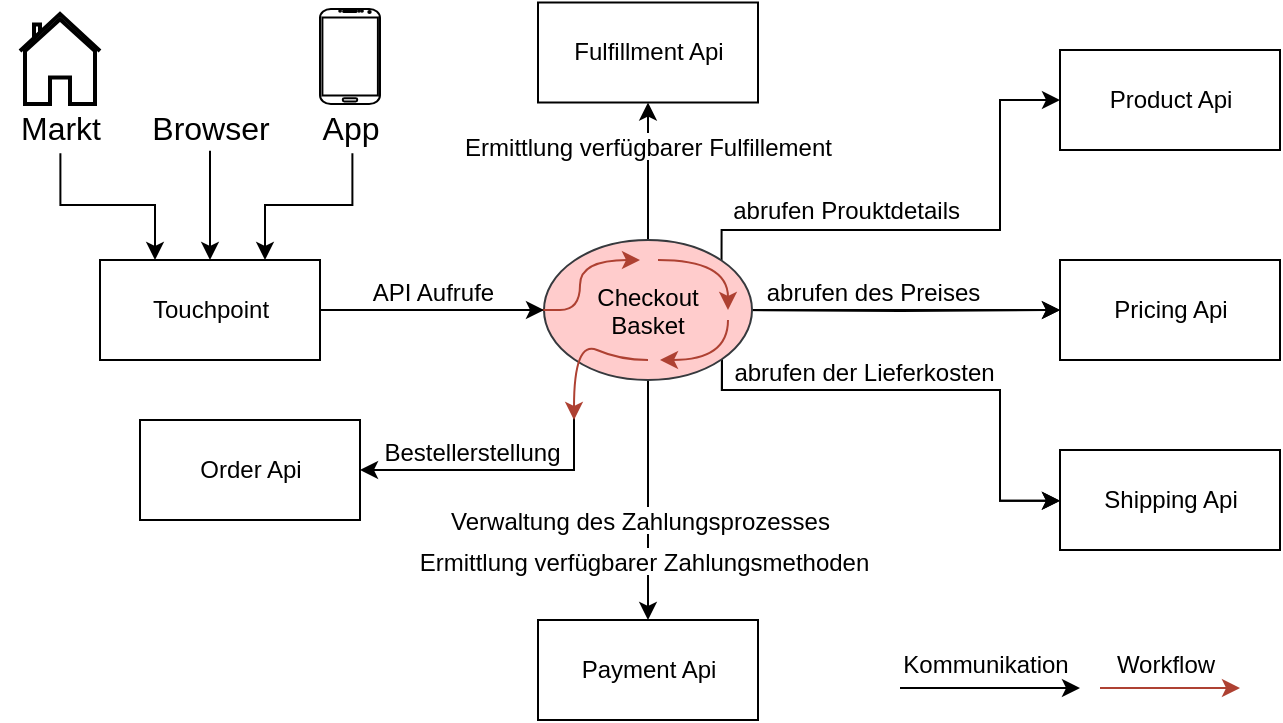 <mxfile version="16.5.1" type="device"><diagram id="prtHgNgQTEPvFCAcTncT" name="Page-1"><mxGraphModel dx="677" dy="412" grid="1" gridSize="10" guides="1" tooltips="1" connect="1" arrows="1" fold="1" page="1" pageScale="1" pageWidth="827" pageHeight="1169" math="0" shadow="0"><root><mxCell id="0"/><mxCell id="1" parent="0"/><mxCell id="wJpsp2j2_0Sz4GfoRF5--32" style="edgeStyle=orthogonalEdgeStyle;rounded=0;orthogonalLoop=1;jettySize=auto;html=1;fontSize=12;fontColor=#000000;strokeColor=#000000;" parent="1" source="wJpsp2j2_0Sz4GfoRF5--3" target="wJpsp2j2_0Sz4GfoRF5--31" edge="1"><mxGeometry relative="1" as="geometry"/></mxCell><mxCell id="wJpsp2j2_0Sz4GfoRF5--33" value="Verwaltung des Zahlungsprozesses" style="edgeLabel;align=center;verticalAlign=middle;resizable=0;points=[];fontSize=12;fontColor=default;labelBackgroundColor=#FFFFFF;" parent="wJpsp2j2_0Sz4GfoRF5--32" vertex="1" connectable="0"><mxGeometry x="-0.176" y="4" relative="1" as="geometry"><mxPoint x="-8" y="20" as="offset"/></mxGeometry></mxCell><mxCell id="phSwW2FD8JHcuOVCgai7-17" value="Ermittlung verfügbarer Zahlungsmethoden" style="edgeLabel;align=center;verticalAlign=middle;resizable=0;points=[];fontColor=default;labelBackgroundColor=#FFFFFF;fontSize=12;" parent="wJpsp2j2_0Sz4GfoRF5--32" vertex="1" connectable="0"><mxGeometry x="0.634" y="1" relative="1" as="geometry"><mxPoint x="-3" y="-8" as="offset"/></mxGeometry></mxCell><mxCell id="wJpsp2j2_0Sz4GfoRF5--26" style="edgeStyle=orthogonalEdgeStyle;rounded=0;orthogonalLoop=1;jettySize=auto;html=1;fontSize=12;fontColor=#000000;strokeColor=#000000;" parent="1" target="wJpsp2j2_0Sz4GfoRF5--25" edge="1"><mxGeometry relative="1" as="geometry"><mxPoint x="480" y="415" as="sourcePoint"/></mxGeometry></mxCell><mxCell id="wJpsp2j2_0Sz4GfoRF5--27" value="abrufen des Preises" style="edgeLabel;align=center;verticalAlign=middle;resizable=0;points=[];fontSize=12;fontColor=#000000;labelBackgroundColor=#FFFFFF;" parent="wJpsp2j2_0Sz4GfoRF5--26" vertex="1" connectable="0"><mxGeometry x="0.807" relative="1" as="geometry"><mxPoint x="-78" y="-10" as="offset"/></mxGeometry></mxCell><mxCell id="wJpsp2j2_0Sz4GfoRF5--20" style="edgeStyle=orthogonalEdgeStyle;rounded=0;orthogonalLoop=1;jettySize=auto;html=1;fontSize=12;entryX=0;entryY=0.5;entryDx=0;entryDy=0;fontColor=#000000;strokeColor=#000000;" parent="1" edge="1"><mxGeometry relative="1" as="geometry"><mxPoint x="471" y="430" as="sourcePoint"/><mxPoint x="640" y="510.37" as="targetPoint"/><Array as="points"><mxPoint x="471" y="455"/><mxPoint x="610" y="455"/><mxPoint x="610" y="510"/></Array></mxGeometry></mxCell><mxCell id="wJpsp2j2_0Sz4GfoRF5--21" value="abrufen der Lieferkosten" style="edgeLabel;align=center;verticalAlign=middle;resizable=0;points=[];fontSize=12;fontColor=#000000;labelBackgroundColor=#FFFFFF;" parent="wJpsp2j2_0Sz4GfoRF5--20" vertex="1" connectable="0"><mxGeometry x="0.204" y="-1" relative="1" as="geometry"><mxPoint x="-54" y="-11" as="offset"/></mxGeometry></mxCell><mxCell id="wJpsp2j2_0Sz4GfoRF5--22" style="edgeStyle=orthogonalEdgeStyle;rounded=0;orthogonalLoop=1;jettySize=auto;html=1;fontSize=12;fontColor=#000000;strokeColor=#000000;" parent="1" source="wJpsp2j2_0Sz4GfoRF5--3" target="wJpsp2j2_0Sz4GfoRF5--19" edge="1"><mxGeometry relative="1" as="geometry"/></mxCell><mxCell id="wJpsp2j2_0Sz4GfoRF5--23" value="Ermittlung verfügbarer Fulfillement" style="edgeLabel;align=center;verticalAlign=middle;resizable=0;points=[];fontSize=12;fontColor=#000000;labelBackgroundColor=#FFFFFF;" parent="wJpsp2j2_0Sz4GfoRF5--22" vertex="1" connectable="0"><mxGeometry x="0.669" relative="1" as="geometry"><mxPoint y="10" as="offset"/></mxGeometry></mxCell><mxCell id="wJpsp2j2_0Sz4GfoRF5--29" style="edgeStyle=orthogonalEdgeStyle;rounded=0;orthogonalLoop=1;jettySize=auto;html=1;fontSize=12;exitX=1;exitY=0;exitDx=0;exitDy=0;entryX=0;entryY=0.5;entryDx=0;entryDy=0;fontColor=#000000;strokeColor=#000000;" parent="1" source="wJpsp2j2_0Sz4GfoRF5--3" target="wJpsp2j2_0Sz4GfoRF5--28" edge="1"><mxGeometry relative="1" as="geometry"><Array as="points"><mxPoint x="471" y="375"/><mxPoint x="610" y="375"/><mxPoint x="610" y="310"/></Array></mxGeometry></mxCell><mxCell id="wJpsp2j2_0Sz4GfoRF5--30" value="abrufen Prouktdetails" style="edgeLabel;align=center;verticalAlign=middle;resizable=0;points=[];fontSize=12;fontColor=#000000;labelBackgroundColor=#FFFFFF;" parent="wJpsp2j2_0Sz4GfoRF5--29" vertex="1" connectable="0"><mxGeometry x="0.79" y="4" relative="1" as="geometry"><mxPoint x="-81" y="58" as="offset"/></mxGeometry></mxCell><mxCell id="phSwW2FD8JHcuOVCgai7-5" style="edgeStyle=orthogonalEdgeStyle;rounded=0;orthogonalLoop=1;jettySize=auto;html=1;fontSize=12;entryX=1;entryY=0.5;entryDx=0;entryDy=0;fontColor=#000000;strokeColor=#000000;" parent="1" target="wJpsp2j2_0Sz4GfoRF5--12" edge="1"><mxGeometry relative="1" as="geometry"><mxPoint x="397" y="466" as="sourcePoint"/><Array as="points"><mxPoint x="397" y="495"/></Array><mxPoint x="300" y="497.5" as="targetPoint"/></mxGeometry></mxCell><mxCell id="phSwW2FD8JHcuOVCgai7-6" value="Bestellerstellung" style="edgeLabel;align=center;verticalAlign=middle;resizable=0;points=[];fontSize=12;fontColor=#000000;labelBackgroundColor=#FFFFFF;" parent="phSwW2FD8JHcuOVCgai7-5" vertex="1" connectable="0"><mxGeometry x="0.203" y="-1" relative="1" as="geometry"><mxPoint x="2" y="-9" as="offset"/></mxGeometry></mxCell><mxCell id="phSwW2FD8JHcuOVCgai7-7" style="edgeStyle=orthogonalEdgeStyle;rounded=0;orthogonalLoop=1;jettySize=auto;html=1;fontSize=12;exitX=1;exitY=1;exitDx=0;exitDy=0;entryX=0;entryY=0.5;entryDx=0;entryDy=0;fontColor=#000000;strokeColor=#000000;" parent="1" edge="1"><mxGeometry relative="1" as="geometry"><mxPoint x="470.945" y="440.0" as="sourcePoint"/><mxPoint x="640" y="510.37" as="targetPoint"/><Array as="points"><mxPoint x="471" y="455"/><mxPoint x="610" y="455"/><mxPoint x="610" y="510"/></Array></mxGeometry></mxCell><mxCell id="phSwW2FD8JHcuOVCgai7-9" style="edgeStyle=orthogonalEdgeStyle;rounded=0;orthogonalLoop=1;jettySize=auto;html=1;fontSize=12;fontColor=#000000;strokeColor=#000000;" parent="1" edge="1"><mxGeometry relative="1" as="geometry"><mxPoint x="486" y="415" as="sourcePoint"/><mxPoint x="640" y="415" as="targetPoint"/></mxGeometry></mxCell><mxCell id="wJpsp2j2_0Sz4GfoRF5--3" value="Checkout&#10;Basket" style="ellipse;fillColor=#ffcccc;strokeColor=#36393d;" parent="1" vertex="1"><mxGeometry x="382" y="380" width="104" height="70" as="geometry"/></mxCell><mxCell id="wJpsp2j2_0Sz4GfoRF5--93" value="" style="curved=1;endArrow=classic;html=1;rounded=0;fontSize=12;strokeWidth=1;sketch=0;shadow=0;fontColor=#000000;strokeColor=#ae4132;fillColor=#fad9d5;" parent="1" edge="1"><mxGeometry x="394" y="390" width="50" height="50" as="geometry"><mxPoint x="320" y="415" as="sourcePoint"/><mxPoint x="430" y="390" as="targetPoint"/><Array as="points"><mxPoint x="380" y="415"/><mxPoint x="400" y="415"/><mxPoint x="400" y="390"/></Array></mxGeometry></mxCell><mxCell id="wJpsp2j2_0Sz4GfoRF5--8" style="edgeStyle=orthogonalEdgeStyle;rounded=0;orthogonalLoop=1;jettySize=auto;html=1;fontSize=12;exitX=0.525;exitY=1.005;exitDx=0;exitDy=0;exitPerimeter=0;fontColor=#000000;strokeColor=#000000;" parent="1" source="wJpsp2j2_0Sz4GfoRF5--7" target="wJpsp2j2_0Sz4GfoRF5--4" edge="1"><mxGeometry relative="1" as="geometry"/></mxCell><mxCell id="wJpsp2j2_0Sz4GfoRF5--9" style="edgeStyle=orthogonalEdgeStyle;rounded=0;orthogonalLoop=1;jettySize=auto;html=1;exitX=0.151;exitY=1.021;exitDx=0;exitDy=0;fontSize=12;exitPerimeter=0;entryX=0.25;entryY=0;entryDx=0;entryDy=0;fontColor=#000000;strokeColor=#000000;" parent="1" source="wJpsp2j2_0Sz4GfoRF5--7" target="wJpsp2j2_0Sz4GfoRF5--4" edge="1"><mxGeometry relative="1" as="geometry"/></mxCell><mxCell id="wJpsp2j2_0Sz4GfoRF5--7" value="" style="rounded=0;whiteSpace=wrap;html=1;fontSize=12;strokeWidth=1;fillColor=none;strokeColor=none;fontColor=#000000;" parent="1" vertex="1"><mxGeometry x="110" y="260" width="200" height="75" as="geometry"/></mxCell><mxCell id="pAOVyUW9lYZ3T8qnk2ZR-10" value="" style="html=1;verticalLabelPosition=bottom;align=center;labelBackgroundColor=#ffffff;verticalAlign=top;strokeWidth=2;strokeColor=#000000;shadow=0;dashed=0;shape=mxgraph.ios7.icons.home;fontColor=#000000;fillColor=#FFFFFF;" parent="1" vertex="1"><mxGeometry x="120" y="267" width="40" height="45" as="geometry"/></mxCell><mxCell id="pAOVyUW9lYZ3T8qnk2ZR-24" value="Markt" style="text;html=1;align=center;verticalAlign=middle;resizable=0;points=[];autosize=1;strokeColor=none;fillColor=none;fontSize=16;fontColor=#000000;" parent="1" vertex="1"><mxGeometry x="110" y="314" width="60" height="20" as="geometry"/></mxCell><mxCell id="wJpsp2j2_0Sz4GfoRF5--5" style="edgeStyle=orthogonalEdgeStyle;rounded=0;orthogonalLoop=1;jettySize=auto;html=1;fontColor=#000000;strokeColor=#000000;" parent="1" source="wJpsp2j2_0Sz4GfoRF5--4" target="wJpsp2j2_0Sz4GfoRF5--3" edge="1"><mxGeometry relative="1" as="geometry"/></mxCell><mxCell id="wJpsp2j2_0Sz4GfoRF5--11" value="API Aufrufe" style="edgeLabel;align=center;verticalAlign=middle;resizable=0;points=[];fontSize=12;fontColor=#000000;labelBackgroundColor=#FFFFFF;" parent="wJpsp2j2_0Sz4GfoRF5--5" vertex="1" connectable="0"><mxGeometry x="-0.13" y="-2" relative="1" as="geometry"><mxPoint x="8" y="-12" as="offset"/></mxGeometry></mxCell><mxCell id="wJpsp2j2_0Sz4GfoRF5--4" value="Touchpoint" style="html=1;fillColor=#FFFFFF;strokeColor=#000000;" parent="1" vertex="1"><mxGeometry x="160" y="390" width="110" height="50" as="geometry"/></mxCell><mxCell id="pAOVyUW9lYZ3T8qnk2ZR-11" value="" style="shape=image;html=1;verticalAlign=top;verticalLabelPosition=bottom;labelBackgroundColor=#ffffff;imageAspect=0;aspect=fixed;image=https://cdn1.iconfinder.com/data/icons/100-basic-for-user-interface/32/29-Screen-128.png;strokeColor=#000000;fontColor=#000000;" parent="1" vertex="1"><mxGeometry x="195" y="273" width="40" height="40" as="geometry"/></mxCell><mxCell id="pAOVyUW9lYZ3T8qnk2ZR-25" value="&lt;font style=&quot;font-size: 16px;&quot;&gt;Browser&lt;/font&gt;" style="text;html=1;align=center;verticalAlign=middle;resizable=0;points=[];autosize=1;strokeColor=none;fillColor=none;fontColor=#000000;fontSize=16;" parent="1" vertex="1"><mxGeometry x="180" y="314" width="70" height="20" as="geometry"/></mxCell><mxCell id="pAOVyUW9lYZ3T8qnk2ZR-8" value="" style="verticalLabelPosition=bottom;verticalAlign=top;html=1;shadow=0;dashed=0;strokeWidth=1;shape=mxgraph.android.phone2;fontSize=12;fontColor=#000000;" parent="1" vertex="1"><mxGeometry x="270" y="264.5" width="30" height="47.5" as="geometry"/></mxCell><mxCell id="wJpsp2j2_0Sz4GfoRF5--10" style="edgeStyle=orthogonalEdgeStyle;rounded=0;orthogonalLoop=1;jettySize=auto;html=1;entryX=0.75;entryY=0;entryDx=0;entryDy=0;fontSize=12;exitX=0.881;exitY=1.021;exitDx=0;exitDy=0;exitPerimeter=0;fontColor=#000000;strokeColor=#000000;" parent="1" source="wJpsp2j2_0Sz4GfoRF5--7" target="wJpsp2j2_0Sz4GfoRF5--4" edge="1"><mxGeometry relative="1" as="geometry"><mxPoint x="300" y="355" as="sourcePoint"/></mxGeometry></mxCell><mxCell id="pAOVyUW9lYZ3T8qnk2ZR-23" value="App" style="text;html=1;align=center;verticalAlign=middle;resizable=0;points=[];autosize=1;strokeColor=none;fillColor=none;fontSize=16;fontColor=#000000;" parent="1" vertex="1"><mxGeometry x="265" y="314" width="40" height="20" as="geometry"/></mxCell><mxCell id="wJpsp2j2_0Sz4GfoRF5--12" value="Order Api" style="html=1;fontSize=12;strokeWidth=1;fillColor=none;fontColor=#000000;strokeColor=#000000;" parent="1" vertex="1"><mxGeometry x="180" y="470" width="110" height="50" as="geometry"/></mxCell><mxCell id="wJpsp2j2_0Sz4GfoRF5--16" value="Shipping Api" style="html=1;fontSize=12;strokeWidth=1;fillColor=none;fontColor=#000000;strokeColor=#000000;" parent="1" vertex="1"><mxGeometry x="640" y="485" width="110" height="50" as="geometry"/></mxCell><mxCell id="wJpsp2j2_0Sz4GfoRF5--19" value="Fulfillment Api" style="html=1;fontSize=12;strokeWidth=1;fillColor=none;fontColor=#000000;strokeColor=#000000;" parent="1" vertex="1"><mxGeometry x="379" y="261.25" width="110" height="50" as="geometry"/></mxCell><mxCell id="wJpsp2j2_0Sz4GfoRF5--25" value="Pricing Api" style="html=1;fontSize=12;strokeWidth=1;fillColor=none;fontColor=#000000;strokeColor=#000000;" parent="1" vertex="1"><mxGeometry x="640" y="390" width="110" height="50" as="geometry"/></mxCell><mxCell id="wJpsp2j2_0Sz4GfoRF5--28" value="Product Api" style="html=1;fontSize=12;strokeWidth=1;fillColor=none;fontColor=#000000;strokeColor=#000000;" parent="1" vertex="1"><mxGeometry x="640" y="285" width="110" height="50" as="geometry"/></mxCell><mxCell id="wJpsp2j2_0Sz4GfoRF5--31" value="Payment Api" style="html=1;fontSize=12;strokeWidth=1;fillColor=none;fontColor=#000000;strokeColor=#000000;" parent="1" vertex="1"><mxGeometry x="379" y="570" width="110" height="50" as="geometry"/></mxCell><mxCell id="wJpsp2j2_0Sz4GfoRF5--94" value="" style="curved=1;endArrow=classic;html=1;rounded=0;fontSize=12;strokeWidth=1;sketch=0;shadow=0;fontColor=#000000;strokeColor=#ae4132;fillColor=#fad9d5;" parent="1" edge="1"><mxGeometry x="394" y="390" width="50" height="50" as="geometry"><mxPoint x="439.0" y="390" as="sourcePoint"/><mxPoint x="474" y="415" as="targetPoint"/><Array as="points"><mxPoint x="474" y="390"/></Array></mxGeometry></mxCell><mxCell id="wJpsp2j2_0Sz4GfoRF5--95" value="" style="curved=1;endArrow=classic;html=1;rounded=0;fontSize=12;strokeWidth=1;sketch=0;shadow=0;fontColor=#000000;strokeColor=#ae4132;fillColor=#fad9d5;" parent="1" edge="1"><mxGeometry x="394" y="390" width="50" height="50" as="geometry"><mxPoint x="474.0" y="420" as="sourcePoint"/><mxPoint x="440" y="440" as="targetPoint"/><Array as="points"><mxPoint x="474" y="440"/></Array></mxGeometry></mxCell><mxCell id="wJpsp2j2_0Sz4GfoRF5--96" value="" style="curved=1;endArrow=classic;html=1;rounded=0;fontSize=12;strokeWidth=1;sketch=0;shadow=0;fontColor=#000000;strokeColor=#ae4132;fillColor=#fad9d5;" parent="1" edge="1"><mxGeometry x="394" y="390" width="50" height="50" as="geometry"><mxPoint x="434.0" y="440.0" as="sourcePoint"/><mxPoint x="397" y="470" as="targetPoint"/><Array as="points"><mxPoint x="420" y="440"/><mxPoint x="397" y="430"/></Array></mxGeometry></mxCell><mxCell id="phSwW2FD8JHcuOVCgai7-11" style="edgeStyle=orthogonalEdgeStyle;rounded=0;orthogonalLoop=1;jettySize=auto;html=1;fontSize=12;fontColor=#000000;strokeColor=#000000;" parent="1" edge="1"><mxGeometry relative="1" as="geometry"><mxPoint x="560" y="604" as="sourcePoint"/><Array as="points"><mxPoint x="603" y="603.76"/><mxPoint x="603" y="603.76"/></Array><mxPoint x="650" y="604" as="targetPoint"/></mxGeometry></mxCell><mxCell id="phSwW2FD8JHcuOVCgai7-13" value="Kommunikation" style="text;strokeColor=none;fillColor=none;align=center;verticalAlign=middle;rounded=0;" parent="1" vertex="1"><mxGeometry x="578" y="584" width="50" height="15" as="geometry"/></mxCell><mxCell id="phSwW2FD8JHcuOVCgai7-14" style="edgeStyle=orthogonalEdgeStyle;rounded=0;orthogonalLoop=1;jettySize=auto;html=1;fontSize=12;fontColor=#000000;strokeColor=#ae4132;fillColor=#fad9d5;" parent="1" edge="1"><mxGeometry relative="1" as="geometry"><mxPoint x="660" y="604" as="sourcePoint"/><Array as="points"><mxPoint x="682" y="604"/><mxPoint x="682" y="604"/></Array><mxPoint x="730" y="604" as="targetPoint"/></mxGeometry></mxCell><mxCell id="phSwW2FD8JHcuOVCgai7-15" value="Workflow" style="text;strokeColor=none;fillColor=none;align=center;verticalAlign=middle;rounded=0;" parent="1" vertex="1"><mxGeometry x="668" y="584" width="50" height="15" as="geometry"/></mxCell></root></mxGraphModel></diagram></mxfile>
